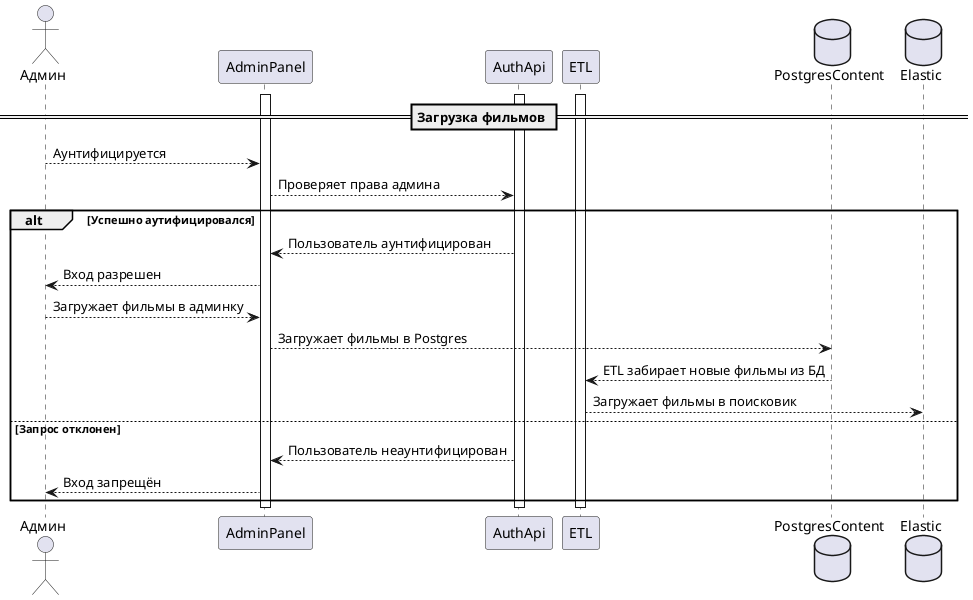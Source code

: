 @startuml
skinparam componentStyle uml2
== Загрузка фильмов ==
actor Админ as Admin
activate AdminPanel
activate AuthApi
activate ETL
database PostgresСontent
database Elastic

Admin --> AdminPanel: Аунтифицируется
AdminPanel --> AuthApi: Проверяет права админа
alt Успешно аутифицировался
    AuthApi --> AdminPanel: Пользователь аунтифицирован
    AdminPanel --> Admin: Вход разрешен
    Admin --> AdminPanel: Загружает фильмы в админку
    AdminPanel --> PostgresСontent: Загружает фильмы в Postgres
    PostgresСontent --> ETL: ETL забирает новые фильмы из БД
    ETL --> Elastic: Загружает фильмы в поисковик
else Запрос отклонен
    AuthApi --> AdminPanel: Пользователь неаунтифицирован
    AdminPanel --> Admin: Вход запрещён
end
deactivate AdminPanel
deactivate ETL
deactivate AuthApi
@enduml